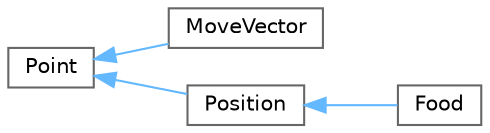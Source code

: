 digraph "Graphical Class Hierarchy"
{
 // LATEX_PDF_SIZE
  bgcolor="transparent";
  edge [fontname=Helvetica,fontsize=10,labelfontname=Helvetica,labelfontsize=10];
  node [fontname=Helvetica,fontsize=10,shape=box,height=0.2,width=0.4];
  rankdir="LR";
  Node0 [id="Node000000",label="Point",height=0.2,width=0.4,color="grey40", fillcolor="white", style="filled",URL="$class_point.html",tooltip="Класс точки на плоскости."];
  Node0 -> Node1 [id="edge3_Node000000_Node000001",dir="back",color="steelblue1",style="solid",tooltip=" "];
  Node1 [id="Node000001",label="MoveVector",height=0.2,width=0.4,color="grey40", fillcolor="white", style="filled",URL="$class_move_vector.html",tooltip="Класс вектора движения."];
  Node0 -> Node2 [id="edge4_Node000000_Node000002",dir="back",color="steelblue1",style="solid",tooltip=" "];
  Node2 [id="Node000002",label="Position",height=0.2,width=0.4,color="grey40", fillcolor="white", style="filled",URL="$class_position.html",tooltip="Класс позиции."];
  Node2 -> Node3 [id="edge5_Node000002_Node000003",dir="back",color="steelblue1",style="solid",tooltip=" "];
  Node3 [id="Node000003",label="Food",height=0.2,width=0.4,color="grey40", fillcolor="white", style="filled",URL="$class_food.html",tooltip="Класс, представляющий еду на игровом поле."];
}
